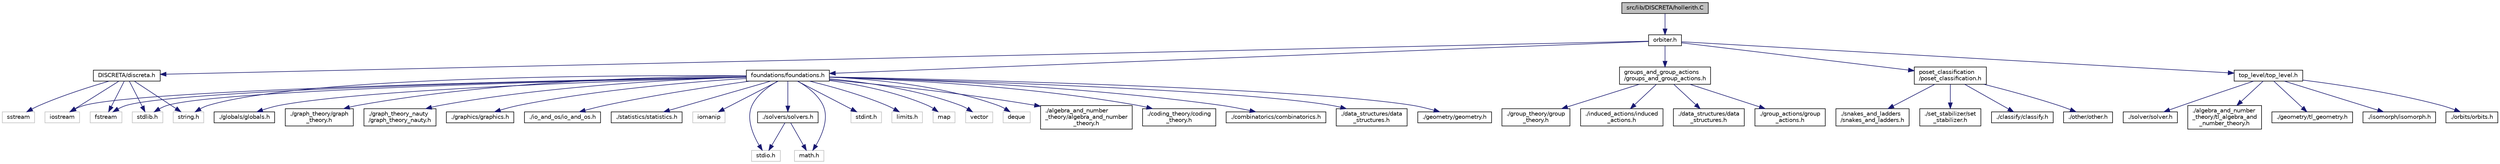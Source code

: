 digraph "src/lib/DISCRETA/hollerith.C"
{
  edge [fontname="Helvetica",fontsize="10",labelfontname="Helvetica",labelfontsize="10"];
  node [fontname="Helvetica",fontsize="10",shape=record];
  Node0 [label="src/lib/DISCRETA/hollerith.C",height=0.2,width=0.4,color="black", fillcolor="grey75", style="filled", fontcolor="black"];
  Node0 -> Node1 [color="midnightblue",fontsize="10",style="solid",fontname="Helvetica"];
  Node1 [label="orbiter.h",height=0.2,width=0.4,color="black", fillcolor="white", style="filled",URL="$da/d3b/orbiter_8h.html"];
  Node1 -> Node2 [color="midnightblue",fontsize="10",style="solid",fontname="Helvetica"];
  Node2 [label="foundations/foundations.h",height=0.2,width=0.4,color="black", fillcolor="white", style="filled",URL="$d5/da7/foundations_8h.html"];
  Node2 -> Node3 [color="midnightblue",fontsize="10",style="solid",fontname="Helvetica"];
  Node3 [label="iostream",height=0.2,width=0.4,color="grey75", fillcolor="white", style="filled"];
  Node2 -> Node4 [color="midnightblue",fontsize="10",style="solid",fontname="Helvetica"];
  Node4 [label="fstream",height=0.2,width=0.4,color="grey75", fillcolor="white", style="filled"];
  Node2 -> Node5 [color="midnightblue",fontsize="10",style="solid",fontname="Helvetica"];
  Node5 [label="iomanip",height=0.2,width=0.4,color="grey75", fillcolor="white", style="filled"];
  Node2 -> Node6 [color="midnightblue",fontsize="10",style="solid",fontname="Helvetica"];
  Node6 [label="stdlib.h",height=0.2,width=0.4,color="grey75", fillcolor="white", style="filled"];
  Node2 -> Node7 [color="midnightblue",fontsize="10",style="solid",fontname="Helvetica"];
  Node7 [label="stdio.h",height=0.2,width=0.4,color="grey75", fillcolor="white", style="filled"];
  Node2 -> Node8 [color="midnightblue",fontsize="10",style="solid",fontname="Helvetica"];
  Node8 [label="stdint.h",height=0.2,width=0.4,color="grey75", fillcolor="white", style="filled"];
  Node2 -> Node9 [color="midnightblue",fontsize="10",style="solid",fontname="Helvetica"];
  Node9 [label="string.h",height=0.2,width=0.4,color="grey75", fillcolor="white", style="filled"];
  Node2 -> Node10 [color="midnightblue",fontsize="10",style="solid",fontname="Helvetica"];
  Node10 [label="math.h",height=0.2,width=0.4,color="grey75", fillcolor="white", style="filled"];
  Node2 -> Node11 [color="midnightblue",fontsize="10",style="solid",fontname="Helvetica"];
  Node11 [label="limits.h",height=0.2,width=0.4,color="grey75", fillcolor="white", style="filled"];
  Node2 -> Node12 [color="midnightblue",fontsize="10",style="solid",fontname="Helvetica"];
  Node12 [label="map",height=0.2,width=0.4,color="grey75", fillcolor="white", style="filled"];
  Node2 -> Node13 [color="midnightblue",fontsize="10",style="solid",fontname="Helvetica"];
  Node13 [label="vector",height=0.2,width=0.4,color="grey75", fillcolor="white", style="filled"];
  Node2 -> Node14 [color="midnightblue",fontsize="10",style="solid",fontname="Helvetica"];
  Node14 [label="deque",height=0.2,width=0.4,color="grey75", fillcolor="white", style="filled"];
  Node2 -> Node15 [color="midnightblue",fontsize="10",style="solid",fontname="Helvetica"];
  Node15 [label="./algebra_and_number\l_theory/algebra_and_number\l_theory.h",height=0.2,width=0.4,color="black", fillcolor="white", style="filled",URL="$de/dc5/algebra__and__number__theory_8h.html"];
  Node2 -> Node16 [color="midnightblue",fontsize="10",style="solid",fontname="Helvetica"];
  Node16 [label="./coding_theory/coding\l_theory.h",height=0.2,width=0.4,color="black", fillcolor="white", style="filled",URL="$d6/df5/coding__theory_8h.html"];
  Node2 -> Node17 [color="midnightblue",fontsize="10",style="solid",fontname="Helvetica"];
  Node17 [label="./combinatorics/combinatorics.h",height=0.2,width=0.4,color="black", fillcolor="white", style="filled",URL="$d2/d23/combinatorics_8h.html"];
  Node2 -> Node18 [color="midnightblue",fontsize="10",style="solid",fontname="Helvetica"];
  Node18 [label="./data_structures/data\l_structures.h",height=0.2,width=0.4,color="black", fillcolor="white", style="filled",URL="$d5/de2/foundations_2data__structures_2data__structures_8h.html"];
  Node2 -> Node19 [color="midnightblue",fontsize="10",style="solid",fontname="Helvetica"];
  Node19 [label="./geometry/geometry.h",height=0.2,width=0.4,color="black", fillcolor="white", style="filled",URL="$d4/d67/geometry_8h.html"];
  Node2 -> Node20 [color="midnightblue",fontsize="10",style="solid",fontname="Helvetica"];
  Node20 [label="./globals/globals.h",height=0.2,width=0.4,color="black", fillcolor="white", style="filled",URL="$d5/d87/globals_8h.html"];
  Node2 -> Node21 [color="midnightblue",fontsize="10",style="solid",fontname="Helvetica"];
  Node21 [label="./graph_theory/graph\l_theory.h",height=0.2,width=0.4,color="black", fillcolor="white", style="filled",URL="$d7/d7e/graph__theory_8h.html"];
  Node2 -> Node22 [color="midnightblue",fontsize="10",style="solid",fontname="Helvetica"];
  Node22 [label="./graph_theory_nauty\l/graph_theory_nauty.h",height=0.2,width=0.4,color="black", fillcolor="white", style="filled",URL="$d5/de6/graph__theory__nauty_8h.html"];
  Node2 -> Node23 [color="midnightblue",fontsize="10",style="solid",fontname="Helvetica"];
  Node23 [label="./graphics/graphics.h",height=0.2,width=0.4,color="black", fillcolor="white", style="filled",URL="$d7/d04/graphics_8h.html"];
  Node2 -> Node24 [color="midnightblue",fontsize="10",style="solid",fontname="Helvetica"];
  Node24 [label="./io_and_os/io_and_os.h",height=0.2,width=0.4,color="black", fillcolor="white", style="filled",URL="$d5/db4/io__and__os_8h.html"];
  Node2 -> Node25 [color="midnightblue",fontsize="10",style="solid",fontname="Helvetica"];
  Node25 [label="./solvers/solvers.h",height=0.2,width=0.4,color="black", fillcolor="white", style="filled",URL="$da/dd4/solvers_8h.html"];
  Node25 -> Node7 [color="midnightblue",fontsize="10",style="solid",fontname="Helvetica"];
  Node25 -> Node10 [color="midnightblue",fontsize="10",style="solid",fontname="Helvetica"];
  Node2 -> Node26 [color="midnightblue",fontsize="10",style="solid",fontname="Helvetica"];
  Node26 [label="./statistics/statistics.h",height=0.2,width=0.4,color="black", fillcolor="white", style="filled",URL="$d7/dc5/statistics_8h.html"];
  Node1 -> Node27 [color="midnightblue",fontsize="10",style="solid",fontname="Helvetica"];
  Node27 [label="groups_and_group_actions\l/groups_and_group_actions.h",height=0.2,width=0.4,color="black", fillcolor="white", style="filled",URL="$d8/db2/groups__and__group__actions_8h.html"];
  Node27 -> Node28 [color="midnightblue",fontsize="10",style="solid",fontname="Helvetica"];
  Node28 [label="./data_structures/data\l_structures.h",height=0.2,width=0.4,color="black", fillcolor="white", style="filled",URL="$dc/d9b/groups__and__group__actions_2data__structures_2data__structures_8h.html"];
  Node27 -> Node29 [color="midnightblue",fontsize="10",style="solid",fontname="Helvetica"];
  Node29 [label="./group_actions/group\l_actions.h",height=0.2,width=0.4,color="black", fillcolor="white", style="filled",URL="$dc/dd4/group__actions_8h.html"];
  Node27 -> Node30 [color="midnightblue",fontsize="10",style="solid",fontname="Helvetica"];
  Node30 [label="./group_theory/group\l_theory.h",height=0.2,width=0.4,color="black", fillcolor="white", style="filled",URL="$d2/d3a/group__theory_8h.html"];
  Node27 -> Node31 [color="midnightblue",fontsize="10",style="solid",fontname="Helvetica"];
  Node31 [label="./induced_actions/induced\l_actions.h",height=0.2,width=0.4,color="black", fillcolor="white", style="filled",URL="$d8/d3d/induced__actions_8h.html"];
  Node1 -> Node32 [color="midnightblue",fontsize="10",style="solid",fontname="Helvetica"];
  Node32 [label="poset_classification\l/poset_classification.h",height=0.2,width=0.4,color="black", fillcolor="white", style="filled",URL="$da/d69/poset__classification_8h.html"];
  Node32 -> Node33 [color="midnightblue",fontsize="10",style="solid",fontname="Helvetica"];
  Node33 [label="./classify/classify.h",height=0.2,width=0.4,color="black", fillcolor="white", style="filled",URL="$d2/d8c/classify_8h.html"];
  Node32 -> Node34 [color="midnightblue",fontsize="10",style="solid",fontname="Helvetica"];
  Node34 [label="./other/other.h",height=0.2,width=0.4,color="black", fillcolor="white", style="filled",URL="$da/d10/other_8h.html"];
  Node32 -> Node35 [color="midnightblue",fontsize="10",style="solid",fontname="Helvetica"];
  Node35 [label="./snakes_and_ladders\l/snakes_and_ladders.h",height=0.2,width=0.4,color="black", fillcolor="white", style="filled",URL="$df/dc9/snakes__and__ladders_8h.html"];
  Node32 -> Node36 [color="midnightblue",fontsize="10",style="solid",fontname="Helvetica"];
  Node36 [label="./set_stabilizer/set\l_stabilizer.h",height=0.2,width=0.4,color="black", fillcolor="white", style="filled",URL="$df/dd3/set__stabilizer_8h.html"];
  Node1 -> Node37 [color="midnightblue",fontsize="10",style="solid",fontname="Helvetica"];
  Node37 [label="DISCRETA/discreta.h",height=0.2,width=0.4,color="black", fillcolor="white", style="filled",URL="$d9/d60/discreta_8h.html"];
  Node37 -> Node3 [color="midnightblue",fontsize="10",style="solid",fontname="Helvetica"];
  Node37 -> Node4 [color="midnightblue",fontsize="10",style="solid",fontname="Helvetica"];
  Node37 -> Node38 [color="midnightblue",fontsize="10",style="solid",fontname="Helvetica"];
  Node38 [label="sstream",height=0.2,width=0.4,color="grey75", fillcolor="white", style="filled"];
  Node37 -> Node6 [color="midnightblue",fontsize="10",style="solid",fontname="Helvetica"];
  Node37 -> Node9 [color="midnightblue",fontsize="10",style="solid",fontname="Helvetica"];
  Node1 -> Node39 [color="midnightblue",fontsize="10",style="solid",fontname="Helvetica"];
  Node39 [label="top_level/top_level.h",height=0.2,width=0.4,color="black", fillcolor="white", style="filled",URL="$d8/d96/top__level_8h.html"];
  Node39 -> Node40 [color="midnightblue",fontsize="10",style="solid",fontname="Helvetica"];
  Node40 [label="./algebra_and_number\l_theory/tl_algebra_and\l_number_theory.h",height=0.2,width=0.4,color="black", fillcolor="white", style="filled",URL="$d0/d76/tl__algebra__and__number__theory_8h.html"];
  Node39 -> Node41 [color="midnightblue",fontsize="10",style="solid",fontname="Helvetica"];
  Node41 [label="./geometry/tl_geometry.h",height=0.2,width=0.4,color="black", fillcolor="white", style="filled",URL="$df/d74/tl__geometry_8h.html"];
  Node39 -> Node42 [color="midnightblue",fontsize="10",style="solid",fontname="Helvetica"];
  Node42 [label="./isomorph/isomorph.h",height=0.2,width=0.4,color="black", fillcolor="white", style="filled",URL="$d9/d4d/isomorph_8h.html"];
  Node39 -> Node43 [color="midnightblue",fontsize="10",style="solid",fontname="Helvetica"];
  Node43 [label="./orbits/orbits.h",height=0.2,width=0.4,color="black", fillcolor="white", style="filled",URL="$d6/df1/orbits_8h.html"];
  Node39 -> Node44 [color="midnightblue",fontsize="10",style="solid",fontname="Helvetica"];
  Node44 [label="./solver/solver.h",height=0.2,width=0.4,color="black", fillcolor="white", style="filled",URL="$d4/d20/solver_8h.html"];
}
